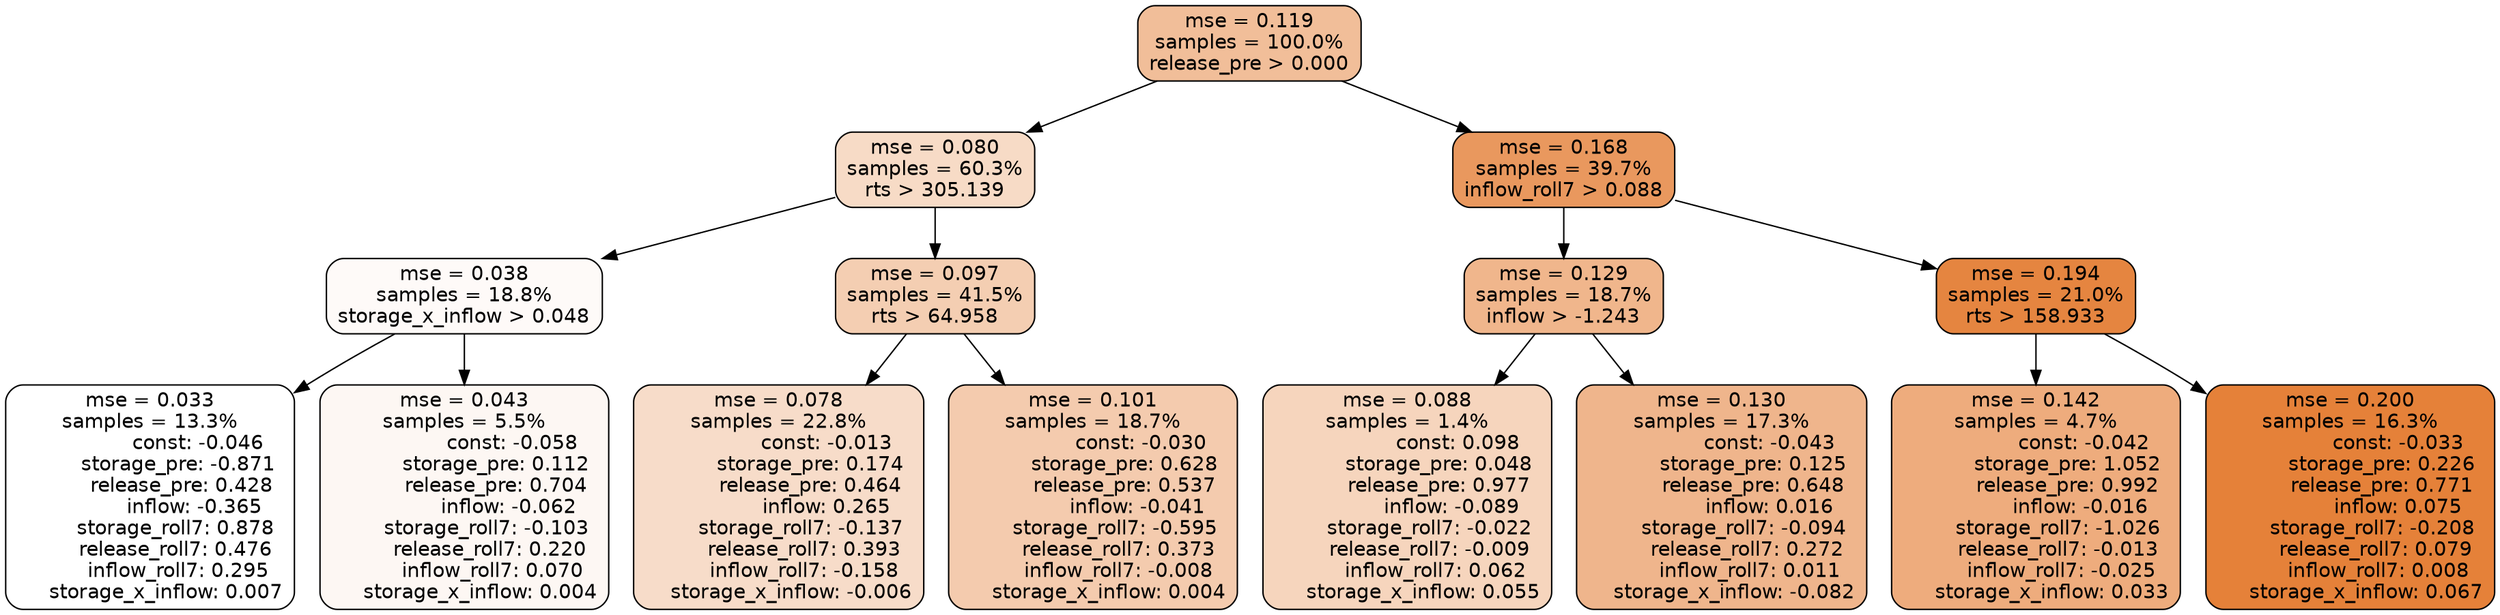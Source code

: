 digraph tree {
node [shape=rectangle, style="filled, rounded", color="black", fontname=helvetica] ;
edge [fontname=helvetica] ;
	"0" [label="mse = 0.119
samples = 100.0%
release_pre > 0.000", fillcolor="#f1be99"]
	"1" [label="mse = 0.080
samples = 60.3%
rts > 305.139", fillcolor="#f7dbc6"]
	"8" [label="mse = 0.168
samples = 39.7%
inflow_roll7 > 0.088", fillcolor="#e9985e"]
	"5" [label="mse = 0.038
samples = 18.8%
storage_x_inflow > 0.048", fillcolor="#fefaf8"]
	"2" [label="mse = 0.097
samples = 41.5%
rts > 64.958", fillcolor="#f4ceb2"]
	"9" [label="mse = 0.129
samples = 18.7%
inflow > -1.243", fillcolor="#f0b68c"]
	"12" [label="mse = 0.194
samples = 21.0%
rts > 158.933", fillcolor="#e58540"]
	"6" [label="mse = 0.033
samples = 13.3%
               const: -0.046
         storage_pre: -0.871
          release_pre: 0.428
              inflow: -0.365
        storage_roll7: 0.878
        release_roll7: 0.476
         inflow_roll7: 0.295
     storage_x_inflow: 0.007", fillcolor="#ffffff"]
	"7" [label="mse = 0.043
samples = 5.5%
               const: -0.058
          storage_pre: 0.112
          release_pre: 0.704
              inflow: -0.062
       storage_roll7: -0.103
        release_roll7: 0.220
         inflow_roll7: 0.070
     storage_x_inflow: 0.004", fillcolor="#fdf7f3"]
	"3" [label="mse = 0.078
samples = 22.8%
               const: -0.013
          storage_pre: 0.174
          release_pre: 0.464
               inflow: 0.265
       storage_roll7: -0.137
        release_roll7: 0.393
        inflow_roll7: -0.158
    storage_x_inflow: -0.006", fillcolor="#f7dcc9"]
	"4" [label="mse = 0.101
samples = 18.7%
               const: -0.030
          storage_pre: 0.628
          release_pre: 0.537
              inflow: -0.041
       storage_roll7: -0.595
        release_roll7: 0.373
        inflow_roll7: -0.008
     storage_x_inflow: 0.004", fillcolor="#f4cbae"]
	"10" [label="mse = 0.088
samples = 1.4%
                const: 0.098
          storage_pre: 0.048
          release_pre: 0.977
              inflow: -0.089
       storage_roll7: -0.022
       release_roll7: -0.009
         inflow_roll7: 0.062
     storage_x_inflow: 0.055", fillcolor="#f6d5bd"]
	"11" [label="mse = 0.130
samples = 17.3%
               const: -0.043
          storage_pre: 0.125
          release_pre: 0.648
               inflow: 0.016
       storage_roll7: -0.094
        release_roll7: 0.272
         inflow_roll7: 0.011
    storage_x_inflow: -0.082", fillcolor="#efb58c"]
	"14" [label="mse = 0.142
samples = 4.7%
               const: -0.042
          storage_pre: 1.052
          release_pre: 0.992
              inflow: -0.016
       storage_roll7: -1.026
       release_roll7: -0.013
        inflow_roll7: -0.025
     storage_x_inflow: 0.033", fillcolor="#eeac7d"]
	"13" [label="mse = 0.200
samples = 16.3%
               const: -0.033
          storage_pre: 0.226
          release_pre: 0.771
               inflow: 0.075
       storage_roll7: -0.208
        release_roll7: 0.079
         inflow_roll7: 0.008
     storage_x_inflow: 0.067", fillcolor="#e58139"]

	"0" -> "1"
	"0" -> "8"
	"1" -> "2"
	"1" -> "5"
	"8" -> "9"
	"8" -> "12"
	"5" -> "6"
	"5" -> "7"
	"2" -> "3"
	"2" -> "4"
	"9" -> "10"
	"9" -> "11"
	"12" -> "13"
	"12" -> "14"
}